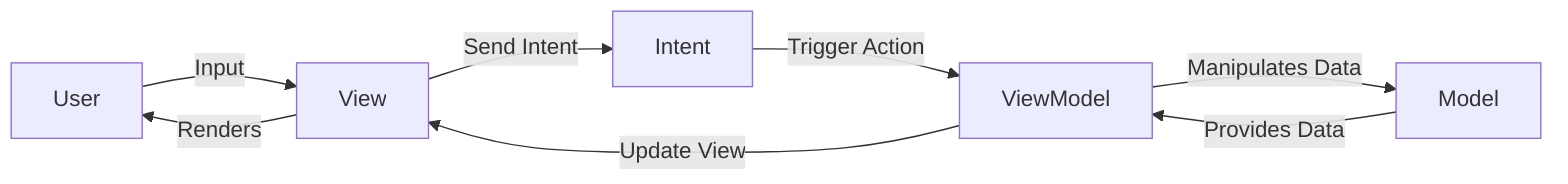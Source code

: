 graph LR
    User[User]
    View[View]
    ViewModel[ViewModel]
    Model[Model]
    Intent[Intent]
    
    User -->|Input| View
    View -->|Send Intent| Intent
    Intent -->|Trigger Action| ViewModel
    ViewModel -->|Manipulates Data| Model
    Model -->|Provides Data| ViewModel
    ViewModel -->|Update View| View
    View -->|Renders| User